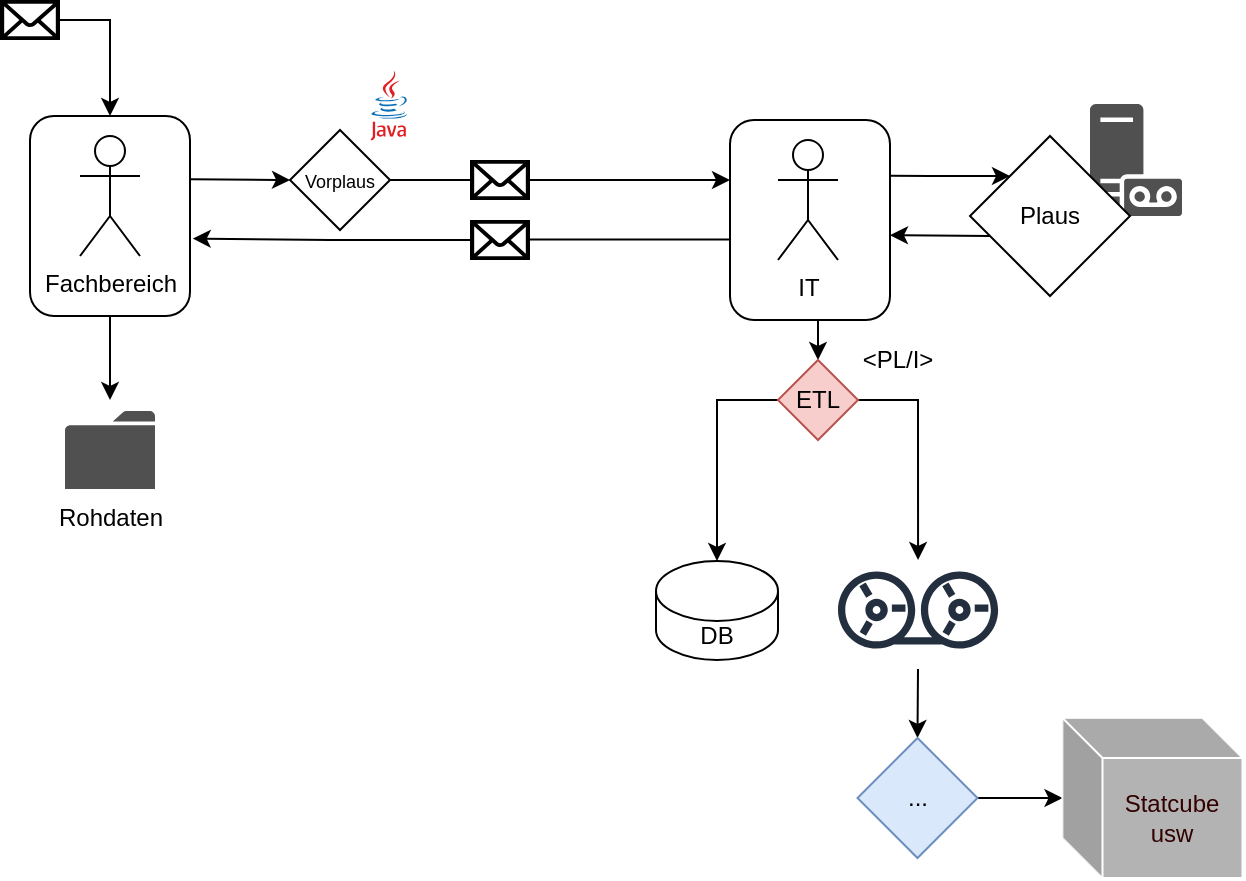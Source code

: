 <mxfile version="14.8.0" type="github">
  <diagram id="AeT23atfMXd0uCMFiQIc" name="Page-1">
    <mxGraphModel dx="1122" dy="578" grid="1" gridSize="10" guides="1" tooltips="1" connect="1" arrows="1" fold="1" page="1" pageScale="1" pageWidth="827" pageHeight="1169" math="0" shadow="0">
      <root>
        <mxCell id="0" />
        <mxCell id="1" parent="0" />
        <mxCell id="8ohsTLq1N4-sM_qIcSxp-69" style="edgeStyle=orthogonalEdgeStyle;rounded=0;orthogonalLoop=1;jettySize=auto;html=1;entryX=0.5;entryY=0;entryDx=0;entryDy=0;startArrow=none;startFill=0;endArrow=classic;endFill=1;" edge="1" parent="1" target="8ohsTLq1N4-sM_qIcSxp-68">
          <mxGeometry relative="1" as="geometry">
            <mxPoint x="484" y="414.5" as="sourcePoint" />
          </mxGeometry>
        </mxCell>
        <mxCell id="8ohsTLq1N4-sM_qIcSxp-49" value="" style="rounded=1;whiteSpace=wrap;html=1;fillColor=#ffffff;strokeWidth=0;opacity=0;" vertex="1" parent="1">
          <mxGeometry x="446.03" y="360" width="76" height="50" as="geometry" />
        </mxCell>
        <mxCell id="8ohsTLq1N4-sM_qIcSxp-61" style="edgeStyle=orthogonalEdgeStyle;rounded=0;orthogonalLoop=1;jettySize=auto;html=1;exitX=0.5;exitY=1;exitDx=0;exitDy=0;startArrow=none;startFill=0;endArrow=classic;endFill=1;" edge="1" parent="1" source="8ohsTLq1N4-sM_qIcSxp-40">
          <mxGeometry relative="1" as="geometry">
            <mxPoint x="80" y="280" as="targetPoint" />
          </mxGeometry>
        </mxCell>
        <mxCell id="8ohsTLq1N4-sM_qIcSxp-40" value="" style="rounded=1;whiteSpace=wrap;html=1;fillColor=#ffffff;" vertex="1" parent="1">
          <mxGeometry x="40" y="138" width="80" height="100" as="geometry" />
        </mxCell>
        <mxCell id="8ohsTLq1N4-sM_qIcSxp-75" style="edgeStyle=orthogonalEdgeStyle;rounded=0;orthogonalLoop=1;jettySize=auto;html=1;exitX=0.5;exitY=1;exitDx=0;exitDy=0;entryX=0.5;entryY=0;entryDx=0;entryDy=0;startArrow=none;startFill=0;endArrow=classic;endFill=1;" edge="1" parent="1" source="8ohsTLq1N4-sM_qIcSxp-39" target="8ohsTLq1N4-sM_qIcSxp-72">
          <mxGeometry relative="1" as="geometry" />
        </mxCell>
        <mxCell id="8ohsTLq1N4-sM_qIcSxp-39" value="" style="rounded=1;whiteSpace=wrap;html=1;fillColor=#ffffff;" vertex="1" parent="1">
          <mxGeometry x="390" y="140" width="80" height="100" as="geometry" />
        </mxCell>
        <mxCell id="8ohsTLq1N4-sM_qIcSxp-3" value="&lt;font style=&quot;font-size: 9px&quot;&gt;Vorplaus&lt;/font&gt;" style="rhombus;whiteSpace=wrap;html=1;" vertex="1" parent="1">
          <mxGeometry x="170" y="145" width="50" height="50" as="geometry" />
        </mxCell>
        <mxCell id="8ohsTLq1N4-sM_qIcSxp-1" value="Fachbereich" style="shape=umlActor;verticalLabelPosition=bottom;verticalAlign=top;html=1;outlineConnect=0;" vertex="1" parent="1">
          <mxGeometry x="65" y="148" width="30" height="60" as="geometry" />
        </mxCell>
        <mxCell id="8ohsTLq1N4-sM_qIcSxp-11" value="IT" style="shape=umlActor;verticalLabelPosition=bottom;verticalAlign=top;html=1;outlineConnect=0;" vertex="1" parent="1">
          <mxGeometry x="414" y="150" width="30" height="60" as="geometry" />
        </mxCell>
        <mxCell id="8ohsTLq1N4-sM_qIcSxp-16" value="" style="pointerEvents=1;shadow=0;dashed=0;html=1;strokeColor=none;fillColor=#505050;labelPosition=center;verticalLabelPosition=bottom;verticalAlign=top;outlineConnect=0;align=center;shape=mxgraph.office.communications.voice_mail_preview;" vertex="1" parent="1">
          <mxGeometry x="570" y="132" width="46" height="56" as="geometry" />
        </mxCell>
        <mxCell id="8ohsTLq1N4-sM_qIcSxp-27" style="edgeStyle=orthogonalEdgeStyle;rounded=0;orthogonalLoop=1;jettySize=auto;html=1;exitX=0;exitY=0;exitDx=0;exitDy=0;startArrow=classic;startFill=1;endArrow=none;endFill=0;" edge="1" parent="1" source="8ohsTLq1N4-sM_qIcSxp-17">
          <mxGeometry relative="1" as="geometry">
            <mxPoint x="470" y="167.857" as="targetPoint" />
          </mxGeometry>
        </mxCell>
        <mxCell id="8ohsTLq1N4-sM_qIcSxp-17" value="Plaus" style="rhombus;whiteSpace=wrap;html=1;" vertex="1" parent="1">
          <mxGeometry x="510" y="148" width="80" height="80" as="geometry" />
        </mxCell>
        <mxCell id="8ohsTLq1N4-sM_qIcSxp-18" value="" style="endArrow=classic;html=1;exitX=1;exitY=0.5;exitDx=0;exitDy=0;exitPerimeter=0;" edge="1" parent="1" source="8ohsTLq1N4-sM_qIcSxp-20">
          <mxGeometry width="50" height="50" relative="1" as="geometry">
            <mxPoint x="164" y="169.76" as="sourcePoint" />
            <mxPoint x="390" y="170" as="targetPoint" />
          </mxGeometry>
        </mxCell>
        <mxCell id="8ohsTLq1N4-sM_qIcSxp-20" value="" style="shape=mxgraph.signs.tech.mail;html=1;pointerEvents=1;fillColor=#000000;strokeColor=none;verticalLabelPosition=bottom;verticalAlign=top;align=center;" vertex="1" parent="1">
          <mxGeometry x="260" y="160" width="30" height="20" as="geometry" />
        </mxCell>
        <mxCell id="8ohsTLq1N4-sM_qIcSxp-23" style="edgeStyle=orthogonalEdgeStyle;rounded=0;orthogonalLoop=1;jettySize=auto;html=1;exitX=0;exitY=0.5;exitDx=0;exitDy=0;exitPerimeter=0;startArrow=none;startFill=0;endArrow=classic;endFill=1;entryX=1.017;entryY=0.613;entryDx=0;entryDy=0;entryPerimeter=0;" edge="1" parent="1" source="8ohsTLq1N4-sM_qIcSxp-22" target="8ohsTLq1N4-sM_qIcSxp-40">
          <mxGeometry relative="1" as="geometry">
            <mxPoint x="180" y="200" as="targetPoint" />
          </mxGeometry>
        </mxCell>
        <mxCell id="8ohsTLq1N4-sM_qIcSxp-22" value="" style="shape=mxgraph.signs.tech.mail;html=1;pointerEvents=1;fillColor=#000000;strokeColor=none;verticalLabelPosition=bottom;verticalAlign=top;align=center;" vertex="1" parent="1">
          <mxGeometry x="260" y="190" width="30" height="20" as="geometry" />
        </mxCell>
        <mxCell id="8ohsTLq1N4-sM_qIcSxp-24" value="" style="endArrow=none;html=1;exitX=0;exitY=0.5;exitDx=0;exitDy=0;exitPerimeter=0;" edge="1" parent="1" source="8ohsTLq1N4-sM_qIcSxp-20">
          <mxGeometry width="50" height="50" relative="1" as="geometry">
            <mxPoint x="320" y="300" as="sourcePoint" />
            <mxPoint x="220" y="170" as="targetPoint" />
          </mxGeometry>
        </mxCell>
        <mxCell id="8ohsTLq1N4-sM_qIcSxp-25" value="" style="endArrow=none;html=1;exitX=0;exitY=0.5;exitDx=0;exitDy=0;exitPerimeter=0;" edge="1" parent="1">
          <mxGeometry width="50" height="50" relative="1" as="geometry">
            <mxPoint x="390" y="199.76" as="sourcePoint" />
            <mxPoint x="290" y="199.76" as="targetPoint" />
          </mxGeometry>
        </mxCell>
        <mxCell id="8ohsTLq1N4-sM_qIcSxp-31" value="" style="endArrow=classic;html=1;" edge="1" parent="1">
          <mxGeometry width="50" height="50" relative="1" as="geometry">
            <mxPoint x="520" y="198" as="sourcePoint" />
            <mxPoint x="470" y="197.58" as="targetPoint" />
          </mxGeometry>
        </mxCell>
        <mxCell id="8ohsTLq1N4-sM_qIcSxp-34" value="DB" style="shape=cylinder3;whiteSpace=wrap;html=1;boundedLbl=1;backgroundOutline=1;size=15;fillColor=#ffffff;" vertex="1" parent="1">
          <mxGeometry x="353" y="360.5" width="61" height="49.5" as="geometry" />
        </mxCell>
        <mxCell id="8ohsTLq1N4-sM_qIcSxp-36" value="" style="outlineConnect=0;fontColor=#232F3E;gradientColor=none;fillColor=#232F3E;strokeColor=none;dashed=0;verticalLabelPosition=bottom;verticalAlign=top;align=center;html=1;fontSize=12;fontStyle=0;aspect=fixed;pointerEvents=1;shape=mxgraph.aws4.tape_storage;" vertex="1" parent="1">
          <mxGeometry x="444" y="365.5" width="80.06" height="39" as="geometry" />
        </mxCell>
        <mxCell id="8ohsTLq1N4-sM_qIcSxp-43" value="" style="endArrow=none;html=1;exitX=0;exitY=0.5;exitDx=0;exitDy=0;endFill=0;startArrow=classic;startFill=1;" edge="1" parent="1" source="8ohsTLq1N4-sM_qIcSxp-3">
          <mxGeometry width="50" height="50" relative="1" as="geometry">
            <mxPoint x="160" y="169.58" as="sourcePoint" />
            <mxPoint x="120" y="169.58" as="targetPoint" />
          </mxGeometry>
        </mxCell>
        <mxCell id="8ohsTLq1N4-sM_qIcSxp-59" value="" style="dashed=0;outlineConnect=0;html=1;align=center;labelPosition=center;verticalLabelPosition=bottom;verticalAlign=top;shape=mxgraph.weblogos.java;strokeWidth=0;fillColor=#ffffff;" vertex="1" parent="1">
          <mxGeometry x="210" y="115" width="18.52" height="35" as="geometry" />
        </mxCell>
        <mxCell id="8ohsTLq1N4-sM_qIcSxp-60" value="Rohdaten" style="pointerEvents=1;shadow=0;dashed=0;html=1;strokeColor=none;fillColor=#505050;labelPosition=center;verticalLabelPosition=bottom;verticalAlign=top;outlineConnect=0;align=center;shape=mxgraph.office.concepts.folder;" vertex="1" parent="1">
          <mxGeometry x="57.5" y="285.5" width="45" height="39" as="geometry" />
        </mxCell>
        <mxCell id="8ohsTLq1N4-sM_qIcSxp-63" style="edgeStyle=orthogonalEdgeStyle;rounded=0;orthogonalLoop=1;jettySize=auto;html=1;exitX=1;exitY=0.5;exitDx=0;exitDy=0;exitPerimeter=0;entryX=0.5;entryY=0;entryDx=0;entryDy=0;startArrow=none;startFill=0;endArrow=classic;endFill=1;" edge="1" parent="1" source="8ohsTLq1N4-sM_qIcSxp-62" target="8ohsTLq1N4-sM_qIcSxp-40">
          <mxGeometry relative="1" as="geometry">
            <Array as="points">
              <mxPoint x="80" y="90" />
            </Array>
          </mxGeometry>
        </mxCell>
        <mxCell id="8ohsTLq1N4-sM_qIcSxp-62" value="" style="shape=mxgraph.signs.tech.mail;html=1;pointerEvents=1;fillColor=#000000;strokeColor=none;verticalLabelPosition=bottom;verticalAlign=top;align=center;" vertex="1" parent="1">
          <mxGeometry x="25" y="80" width="30" height="20" as="geometry" />
        </mxCell>
        <mxCell id="8ohsTLq1N4-sM_qIcSxp-66" style="edgeStyle=orthogonalEdgeStyle;rounded=0;orthogonalLoop=1;jettySize=auto;html=1;exitX=1;exitY=0.5;exitDx=0;exitDy=0;exitPerimeter=0;startArrow=none;startFill=0;" edge="1" parent="1" source="8ohsTLq1N4-sM_qIcSxp-68" target="8ohsTLq1N4-sM_qIcSxp-67">
          <mxGeometry relative="1" as="geometry" />
        </mxCell>
        <mxCell id="8ohsTLq1N4-sM_qIcSxp-67" value="&lt;font color=&quot;#330000&quot;&gt;Statcube&lt;br&gt;usw&lt;br&gt;&lt;/font&gt;" style="shape=cube;whiteSpace=wrap;html=1;boundedLbl=1;backgroundOutline=1;darkOpacity=0.05;darkOpacity2=0.1;strokeColor=#FFFFFF;fillColor=#B3B3B3;fontColor=#B3B3B3;" vertex="1" parent="1">
          <mxGeometry x="556.25" y="439" width="90" height="80" as="geometry" />
        </mxCell>
        <mxCell id="8ohsTLq1N4-sM_qIcSxp-68" value="..." style="rhombus;whiteSpace=wrap;html=1;fillColor=#dae8fc;strokeColor=#6c8ebf;" vertex="1" parent="1">
          <mxGeometry x="453.75" y="449" width="60" height="60" as="geometry" />
        </mxCell>
        <mxCell id="8ohsTLq1N4-sM_qIcSxp-70" value="" style="shape=image;html=1;verticalAlign=top;verticalLabelPosition=bottom;labelBackgroundColor=#ffffff;imageAspect=0;aspect=fixed;image=https://cdn4.iconfinder.com/data/icons/logos-and-brands/512/285_R_Project_logo-128.png;strokeWidth=0;fillColor=#ffffff;" vertex="1" parent="1">
          <mxGeometry x="500" y="439" width="29" height="29" as="geometry" />
        </mxCell>
        <mxCell id="8ohsTLq1N4-sM_qIcSxp-71" value="&amp;lt;PL/I&amp;gt;" style="text;html=1;align=center;verticalAlign=middle;whiteSpace=wrap;rounded=0;" vertex="1" parent="1">
          <mxGeometry x="453.75" y="250" width="40" height="20" as="geometry" />
        </mxCell>
        <mxCell id="8ohsTLq1N4-sM_qIcSxp-73" style="edgeStyle=orthogonalEdgeStyle;rounded=0;orthogonalLoop=1;jettySize=auto;html=1;exitX=0;exitY=0.5;exitDx=0;exitDy=0;entryX=0.5;entryY=0;entryDx=0;entryDy=0;entryPerimeter=0;startArrow=none;startFill=0;endArrow=classic;endFill=1;" edge="1" parent="1" source="8ohsTLq1N4-sM_qIcSxp-72" target="8ohsTLq1N4-sM_qIcSxp-34">
          <mxGeometry relative="1" as="geometry" />
        </mxCell>
        <mxCell id="8ohsTLq1N4-sM_qIcSxp-74" style="edgeStyle=orthogonalEdgeStyle;rounded=0;orthogonalLoop=1;jettySize=auto;html=1;exitX=1;exitY=0.5;exitDx=0;exitDy=0;entryX=0.5;entryY=0;entryDx=0;entryDy=0;startArrow=none;startFill=0;endArrow=classic;endFill=1;" edge="1" parent="1" source="8ohsTLq1N4-sM_qIcSxp-72" target="8ohsTLq1N4-sM_qIcSxp-49">
          <mxGeometry relative="1" as="geometry" />
        </mxCell>
        <mxCell id="8ohsTLq1N4-sM_qIcSxp-72" value="ETL" style="rhombus;whiteSpace=wrap;html=1;fillColor=#f8cecc;strokeColor=#b85450;" vertex="1" parent="1">
          <mxGeometry x="414" y="260" width="40" height="40" as="geometry" />
        </mxCell>
      </root>
    </mxGraphModel>
  </diagram>
</mxfile>
